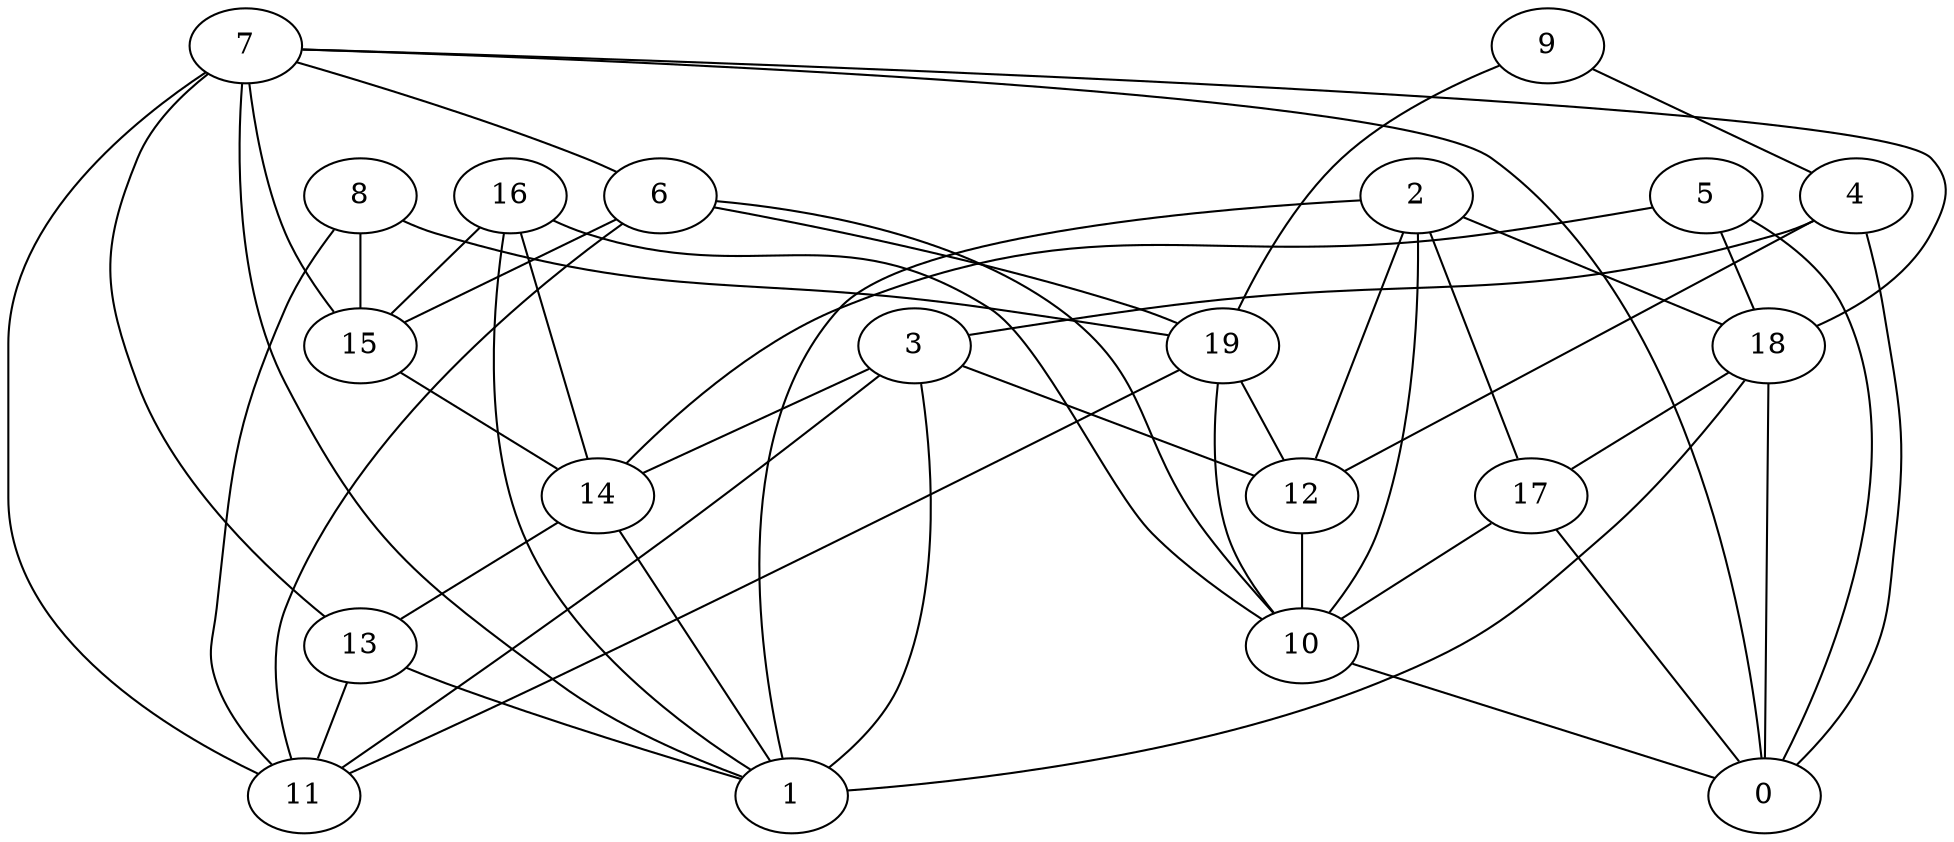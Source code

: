 digraph GG_graph {

subgraph G_graph {
edge [color = black]
"8" -> "11" [dir = none]
"8" -> "19" [dir = none]
"4" -> "0" [dir = none]
"4" -> "12" [dir = none]
"6" -> "11" [dir = none]
"6" -> "10" [dir = none]
"19" -> "11" [dir = none]
"19" -> "12" [dir = none]
"12" -> "10" [dir = none]
"2" -> "12" [dir = none]
"2" -> "17" [dir = none]
"2" -> "10" [dir = none]
"10" -> "0" [dir = none]
"9" -> "19" [dir = none]
"9" -> "4" [dir = none]
"5" -> "18" [dir = none]
"5" -> "14" [dir = none]
"5" -> "0" [dir = none]
"17" -> "0" [dir = none]
"17" -> "10" [dir = none]
"7" -> "13" [dir = none]
"7" -> "11" [dir = none]
"7" -> "15" [dir = none]
"7" -> "0" [dir = none]
"7" -> "1" [dir = none]
"15" -> "14" [dir = none]
"13" -> "1" [dir = none]
"13" -> "11" [dir = none]
"18" -> "1" [dir = none]
"18" -> "0" [dir = none]
"18" -> "17" [dir = none]
"14" -> "1" [dir = none]
"14" -> "13" [dir = none]
"3" -> "1" [dir = none]
"3" -> "14" [dir = none]
"3" -> "12" [dir = none]
"16" -> "10" [dir = none]
"16" -> "15" [dir = none]
"4" -> "3" [dir = none]
"16" -> "14" [dir = none]
"7" -> "6" [dir = none]
"6" -> "19" [dir = none]
"6" -> "15" [dir = none]
"16" -> "1" [dir = none]
"7" -> "18" [dir = none]
"3" -> "11" [dir = none]
"2" -> "1" [dir = none]
"8" -> "15" [dir = none]
"19" -> "10" [dir = none]
"2" -> "18" [dir = none]
}

}
